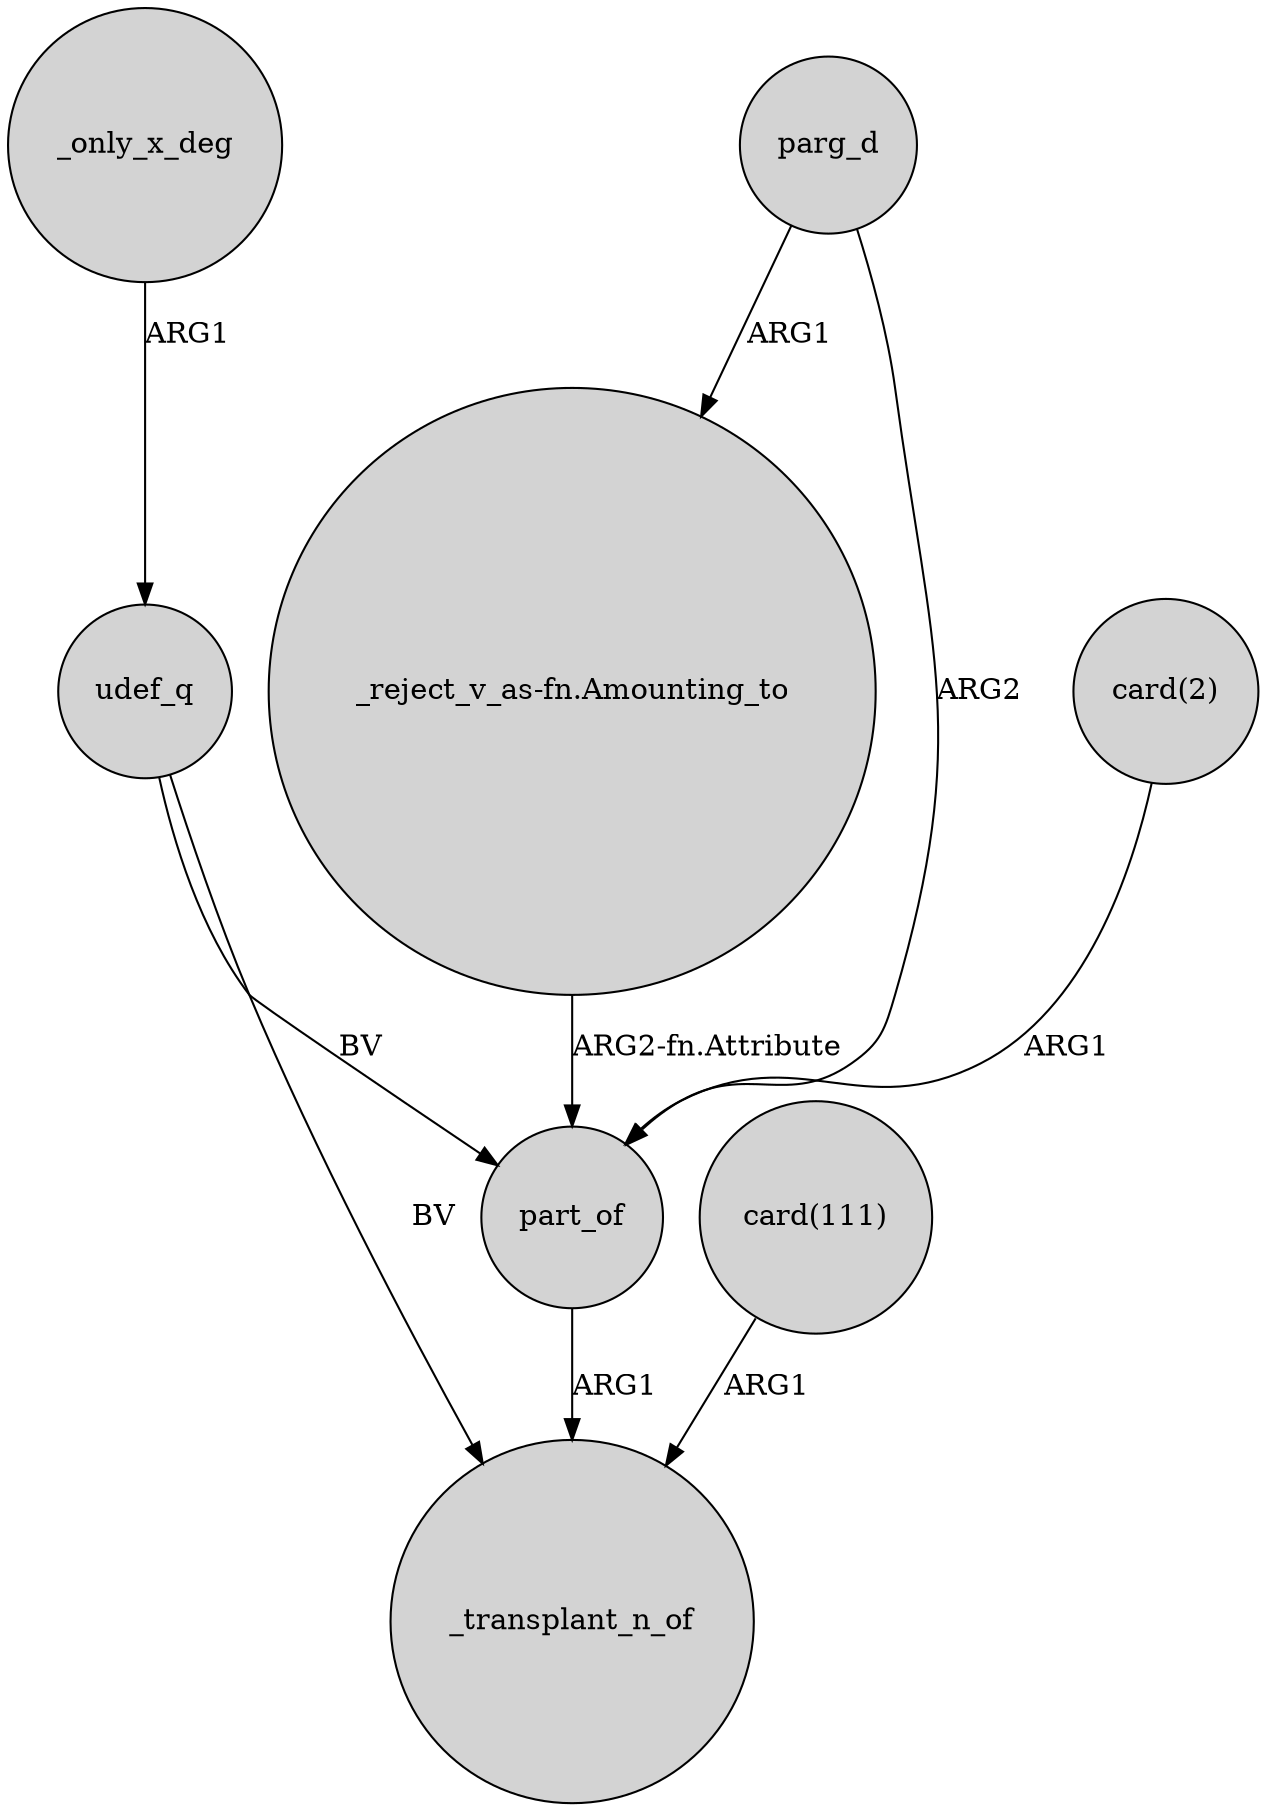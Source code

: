 digraph {
	node [shape=circle style=filled]
	"_reject_v_as-fn.Amounting_to" -> part_of [label="ARG2-fn.Attribute"]
	parg_d -> "_reject_v_as-fn.Amounting_to" [label=ARG1]
	_only_x_deg -> udef_q [label=ARG1]
	"card(111)" -> _transplant_n_of [label=ARG1]
	udef_q -> _transplant_n_of [label=BV]
	"card(2)" -> part_of [label=ARG1]
	parg_d -> part_of [label=ARG2]
	udef_q -> part_of [label=BV]
	part_of -> _transplant_n_of [label=ARG1]
}

